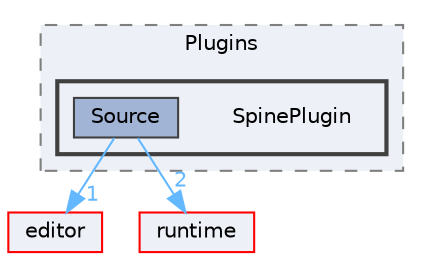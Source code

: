 digraph "external/spine-runtimes/spine-ue/Plugins/SpinePlugin"
{
 // LATEX_PDF_SIZE
  bgcolor="transparent";
  edge [fontname=Helvetica,fontsize=10,labelfontname=Helvetica,labelfontsize=10];
  node [fontname=Helvetica,fontsize=10,shape=box,height=0.2,width=0.4];
  compound=true
  subgraph clusterdir_523c18fd20c333dd41bf950568c4079d {
    graph [ bgcolor="#edf0f7", pencolor="grey50", label="Plugins", fontname=Helvetica,fontsize=10 style="filled,dashed", URL="dir_523c18fd20c333dd41bf950568c4079d.html",tooltip=""]
  subgraph clusterdir_f56b121093e8ace2cb6a5401cd2e74cb {
    graph [ bgcolor="#edf0f7", pencolor="grey25", label="", fontname=Helvetica,fontsize=10 style="filled,bold", URL="dir_f56b121093e8ace2cb6a5401cd2e74cb.html",tooltip=""]
    dir_f56b121093e8ace2cb6a5401cd2e74cb [shape=plaintext, label="SpinePlugin"];
  dir_071fab79c4a5c5cea6b7ab6b1c9498ea [label="Source", fillcolor="#a2b4d6", color="grey25", style="filled", URL="dir_071fab79c4a5c5cea6b7ab6b1c9498ea.html",tooltip=""];
  }
  }
  dir_bac5aa69239d34ac960582aca466258e [label="editor", fillcolor="#edf0f7", color="red", style="filled", URL="dir_bac5aa69239d34ac960582aca466258e.html",tooltip=""];
  dir_cb031e414f281a658b23dddb30bb9d2c [label="runtime", fillcolor="#edf0f7", color="red", style="filled", URL="dir_cb031e414f281a658b23dddb30bb9d2c.html",tooltip=""];
  dir_071fab79c4a5c5cea6b7ab6b1c9498ea->dir_bac5aa69239d34ac960582aca466258e [headlabel="1", labeldistance=1.5 headhref="dir_000673_000235.html" href="dir_000673_000235.html" color="steelblue1" fontcolor="steelblue1"];
  dir_071fab79c4a5c5cea6b7ab6b1c9498ea->dir_cb031e414f281a658b23dddb30bb9d2c [headlabel="2", labeldistance=1.5 headhref="dir_000673_000628.html" href="dir_000673_000628.html" color="steelblue1" fontcolor="steelblue1"];
}
